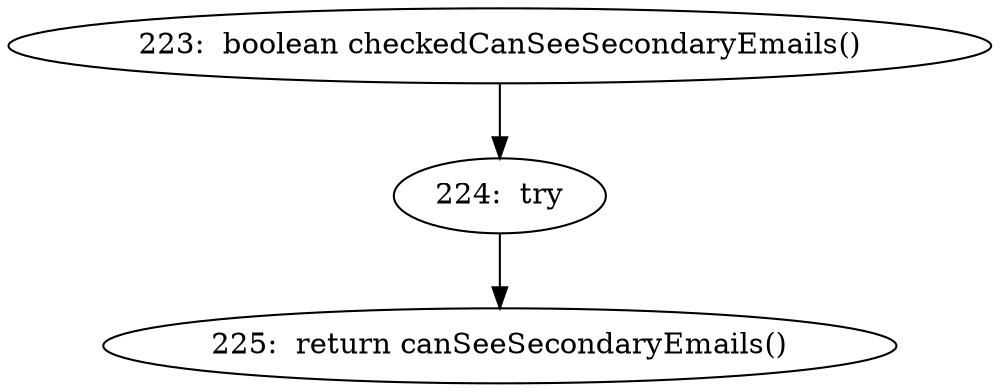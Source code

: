 digraph SLICE_{
  v1  [label="223:  boolean checkedCanSeeSecondaryEmails()"];
  v2  [label="224:  try"];
  v3  [label="225:  return canSeeSecondaryEmails()"];
  v1 -> v2  [label=""];
  v2 -> v3  [label=""];
   // end-of-graph
}
